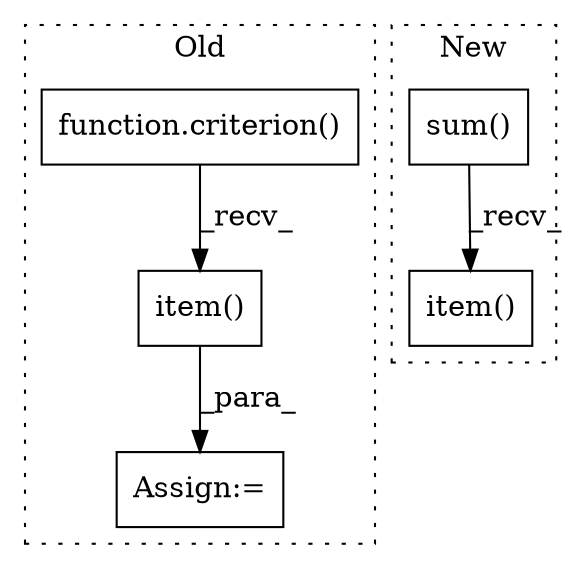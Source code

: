 digraph G {
subgraph cluster0 {
1 [label="function.criterion()" a="75" s="9076,9095" l="10,1" shape="box"];
4 [label="item()" a="75" s="9076" l="27" shape="box"];
5 [label="Assign:=" a="68" s="9073" l="3" shape="box"];
label = "Old";
style="dotted";
}
subgraph cluster1 {
2 [label="sum()" a="75" s="10359,10381" l="10,16" shape="box"];
3 [label="item()" a="75" s="10484" l="20" shape="box"];
label = "New";
style="dotted";
}
1 -> 4 [label="_recv_"];
2 -> 3 [label="_recv_"];
4 -> 5 [label="_para_"];
}